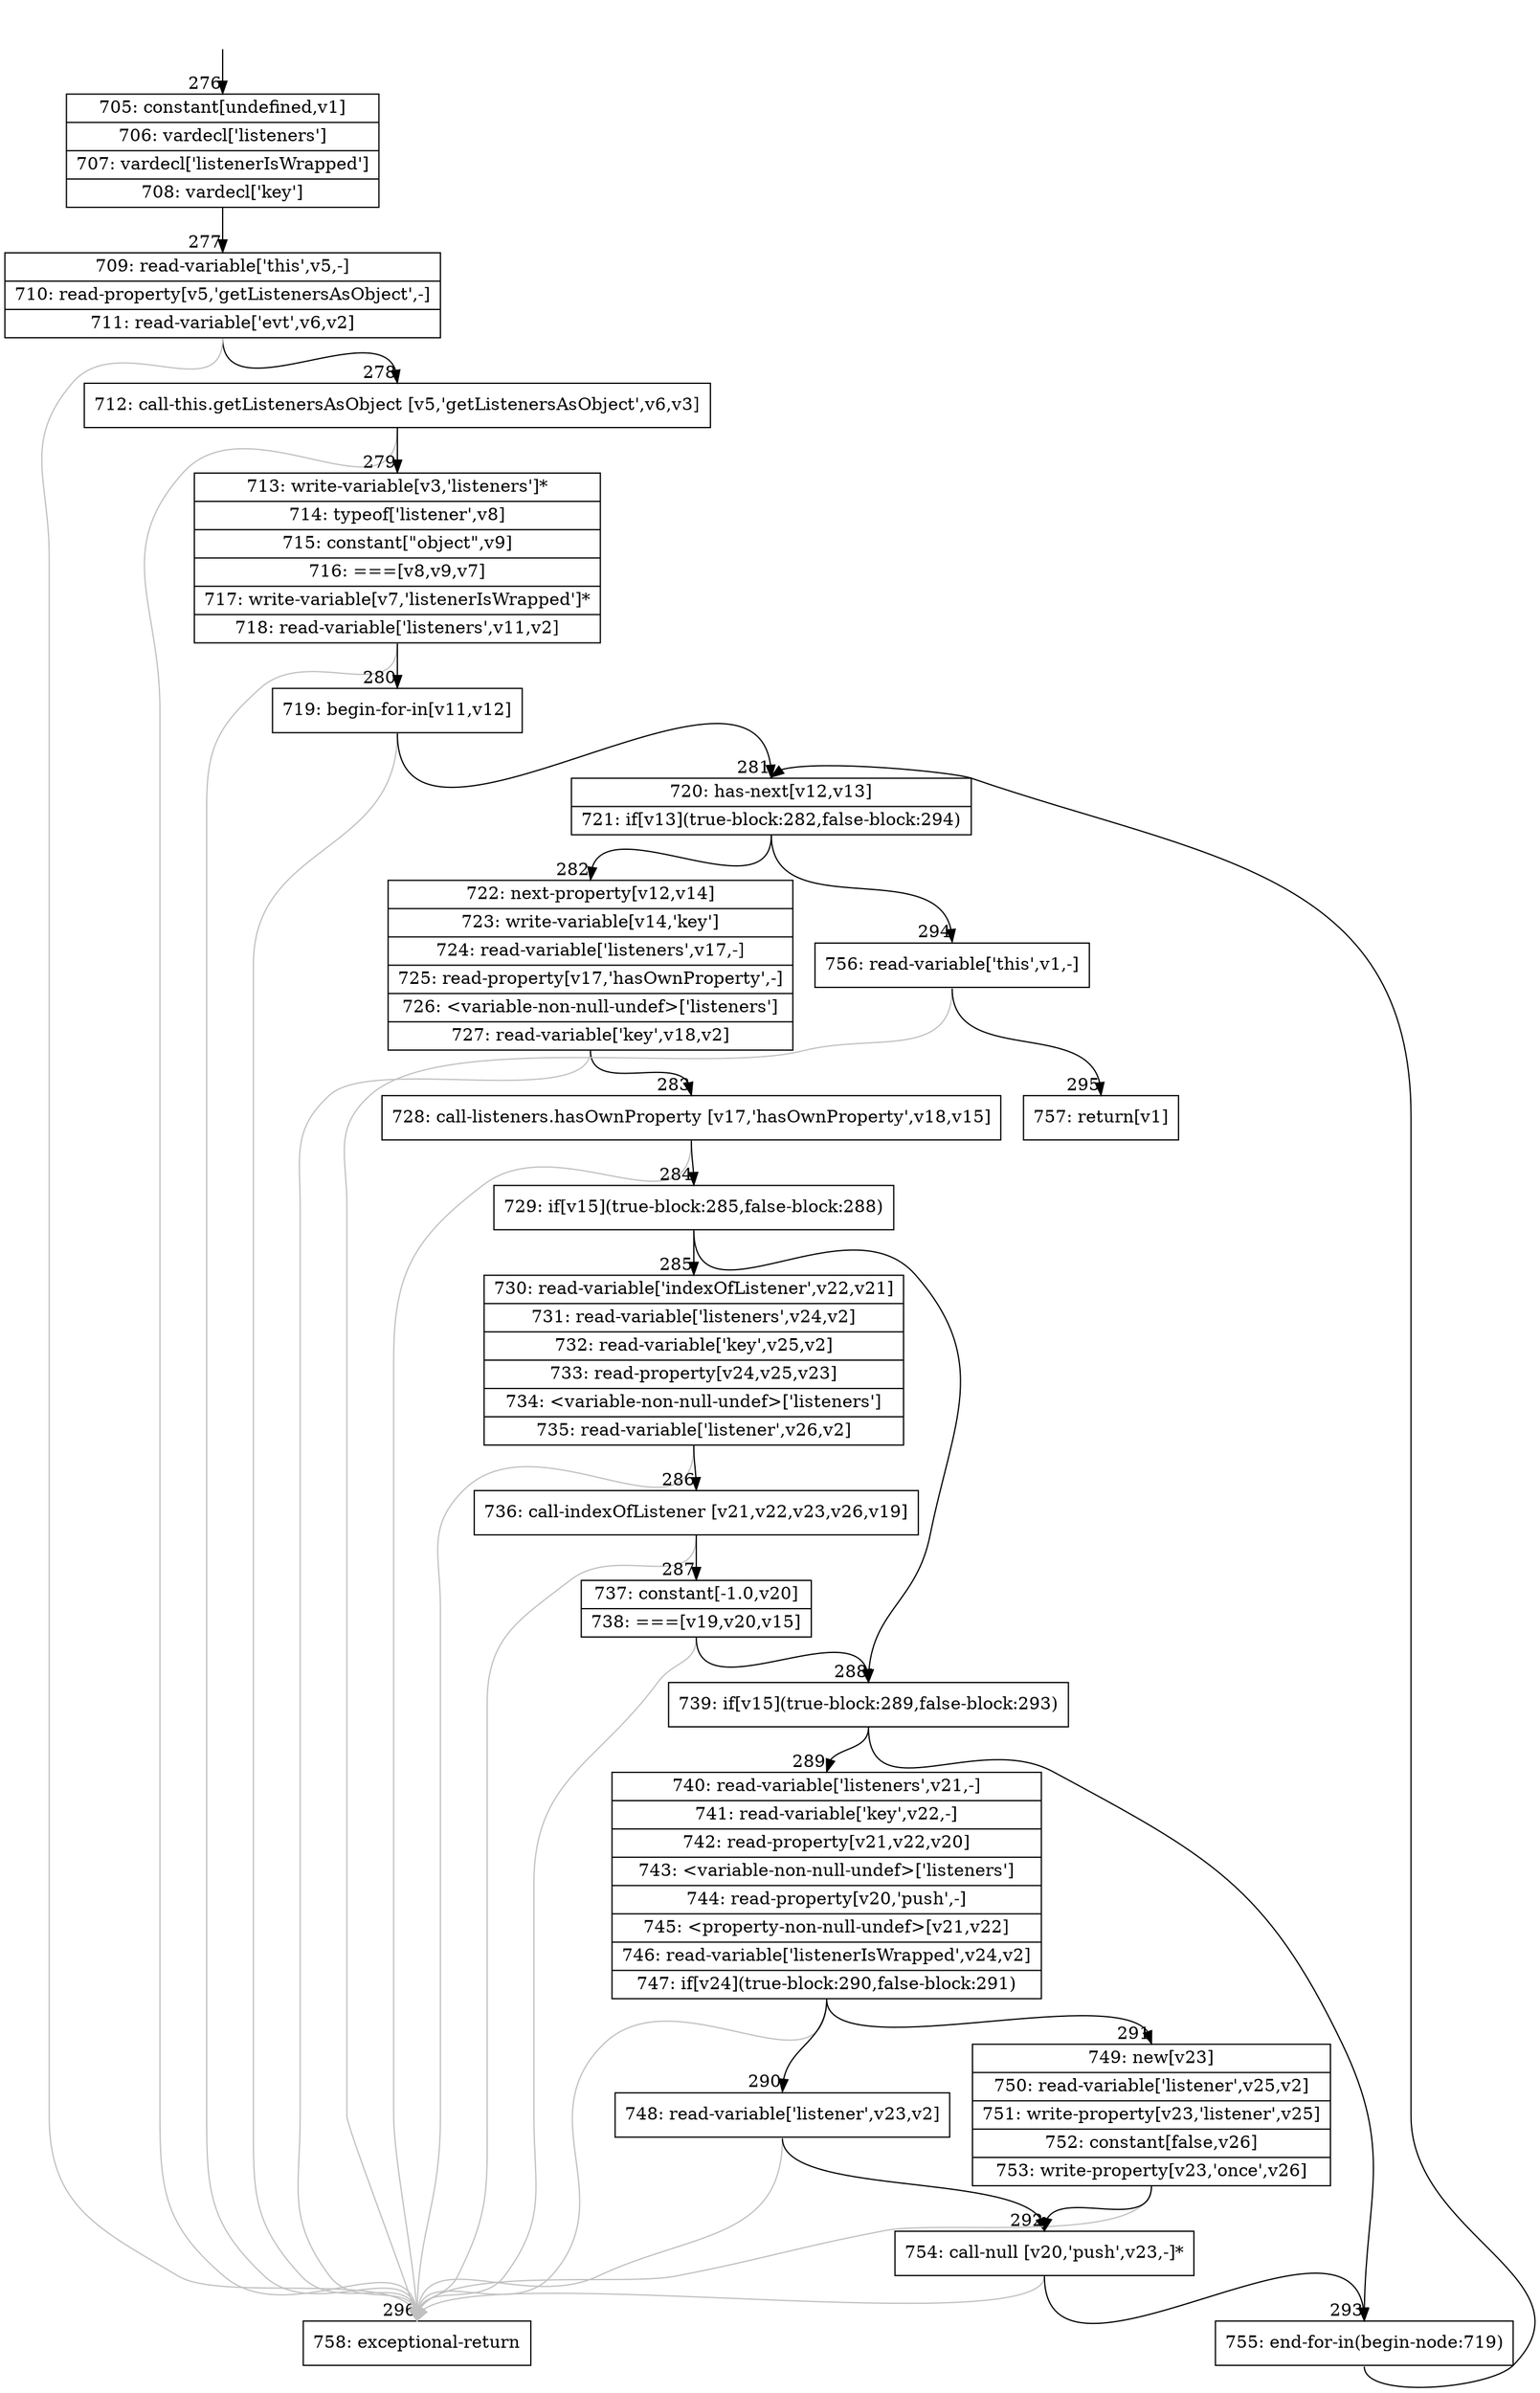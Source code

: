 digraph {
rankdir="TD"
BB_entry29[shape=none,label=""];
BB_entry29 -> BB276 [tailport=s, headport=n, headlabel="    276"]
BB276 [shape=record label="{705: constant[undefined,v1]|706: vardecl['listeners']|707: vardecl['listenerIsWrapped']|708: vardecl['key']}" ] 
BB276 -> BB277 [tailport=s, headport=n, headlabel="      277"]
BB277 [shape=record label="{709: read-variable['this',v5,-]|710: read-property[v5,'getListenersAsObject',-]|711: read-variable['evt',v6,v2]}" ] 
BB277 -> BB278 [tailport=s, headport=n, headlabel="      278"]
BB277 -> BB296 [tailport=s, headport=n, color=gray, headlabel="      296"]
BB278 [shape=record label="{712: call-this.getListenersAsObject [v5,'getListenersAsObject',v6,v3]}" ] 
BB278 -> BB279 [tailport=s, headport=n, headlabel="      279"]
BB278 -> BB296 [tailport=s, headport=n, color=gray]
BB279 [shape=record label="{713: write-variable[v3,'listeners']*|714: typeof['listener',v8]|715: constant[\"object\",v9]|716: ===[v8,v9,v7]|717: write-variable[v7,'listenerIsWrapped']*|718: read-variable['listeners',v11,v2]}" ] 
BB279 -> BB280 [tailport=s, headport=n, headlabel="      280"]
BB279 -> BB296 [tailport=s, headport=n, color=gray]
BB280 [shape=record label="{719: begin-for-in[v11,v12]}" ] 
BB280 -> BB281 [tailport=s, headport=n, headlabel="      281"]
BB280 -> BB296 [tailport=s, headport=n, color=gray]
BB281 [shape=record label="{720: has-next[v12,v13]|721: if[v13](true-block:282,false-block:294)}" ] 
BB281 -> BB282 [tailport=s, headport=n, headlabel="      282"]
BB281 -> BB294 [tailport=s, headport=n, headlabel="      294"]
BB282 [shape=record label="{722: next-property[v12,v14]|723: write-variable[v14,'key']|724: read-variable['listeners',v17,-]|725: read-property[v17,'hasOwnProperty',-]|726: \<variable-non-null-undef\>['listeners']|727: read-variable['key',v18,v2]}" ] 
BB282 -> BB283 [tailport=s, headport=n, headlabel="      283"]
BB282 -> BB296 [tailport=s, headport=n, color=gray]
BB283 [shape=record label="{728: call-listeners.hasOwnProperty [v17,'hasOwnProperty',v18,v15]}" ] 
BB283 -> BB284 [tailport=s, headport=n, headlabel="      284"]
BB283 -> BB296 [tailport=s, headport=n, color=gray]
BB284 [shape=record label="{729: if[v15](true-block:285,false-block:288)}" ] 
BB284 -> BB288 [tailport=s, headport=n, headlabel="      288"]
BB284 -> BB285 [tailport=s, headport=n, headlabel="      285"]
BB285 [shape=record label="{730: read-variable['indexOfListener',v22,v21]|731: read-variable['listeners',v24,v2]|732: read-variable['key',v25,v2]|733: read-property[v24,v25,v23]|734: \<variable-non-null-undef\>['listeners']|735: read-variable['listener',v26,v2]}" ] 
BB285 -> BB286 [tailport=s, headport=n, headlabel="      286"]
BB285 -> BB296 [tailport=s, headport=n, color=gray]
BB286 [shape=record label="{736: call-indexOfListener [v21,v22,v23,v26,v19]}" ] 
BB286 -> BB287 [tailport=s, headport=n, headlabel="      287"]
BB286 -> BB296 [tailport=s, headport=n, color=gray]
BB287 [shape=record label="{737: constant[-1.0,v20]|738: ===[v19,v20,v15]}" ] 
BB287 -> BB288 [tailport=s, headport=n]
BB287 -> BB296 [tailport=s, headport=n, color=gray]
BB288 [shape=record label="{739: if[v15](true-block:289,false-block:293)}" ] 
BB288 -> BB289 [tailport=s, headport=n, headlabel="      289"]
BB288 -> BB293 [tailport=s, headport=n, headlabel="      293"]
BB289 [shape=record label="{740: read-variable['listeners',v21,-]|741: read-variable['key',v22,-]|742: read-property[v21,v22,v20]|743: \<variable-non-null-undef\>['listeners']|744: read-property[v20,'push',-]|745: \<property-non-null-undef\>[v21,v22]|746: read-variable['listenerIsWrapped',v24,v2]|747: if[v24](true-block:290,false-block:291)}" ] 
BB289 -> BB290 [tailport=s, headport=n, headlabel="      290"]
BB289 -> BB291 [tailport=s, headport=n, headlabel="      291"]
BB289 -> BB296 [tailport=s, headport=n, color=gray]
BB290 [shape=record label="{748: read-variable['listener',v23,v2]}" ] 
BB290 -> BB292 [tailport=s, headport=n, headlabel="      292"]
BB290 -> BB296 [tailport=s, headport=n, color=gray]
BB291 [shape=record label="{749: new[v23]|750: read-variable['listener',v25,v2]|751: write-property[v23,'listener',v25]|752: constant[false,v26]|753: write-property[v23,'once',v26]}" ] 
BB291 -> BB292 [tailport=s, headport=n]
BB291 -> BB296 [tailport=s, headport=n, color=gray]
BB292 [shape=record label="{754: call-null [v20,'push',v23,-]*}" ] 
BB292 -> BB293 [tailport=s, headport=n]
BB292 -> BB296 [tailport=s, headport=n, color=gray]
BB293 [shape=record label="{755: end-for-in(begin-node:719)}" ] 
BB293 -> BB281 [tailport=s, headport=n]
BB294 [shape=record label="{756: read-variable['this',v1,-]}" ] 
BB294 -> BB295 [tailport=s, headport=n, headlabel="      295"]
BB294 -> BB296 [tailport=s, headport=n, color=gray]
BB295 [shape=record label="{757: return[v1]}" ] 
BB296 [shape=record label="{758: exceptional-return}" ] 
//#$~ 379
}
